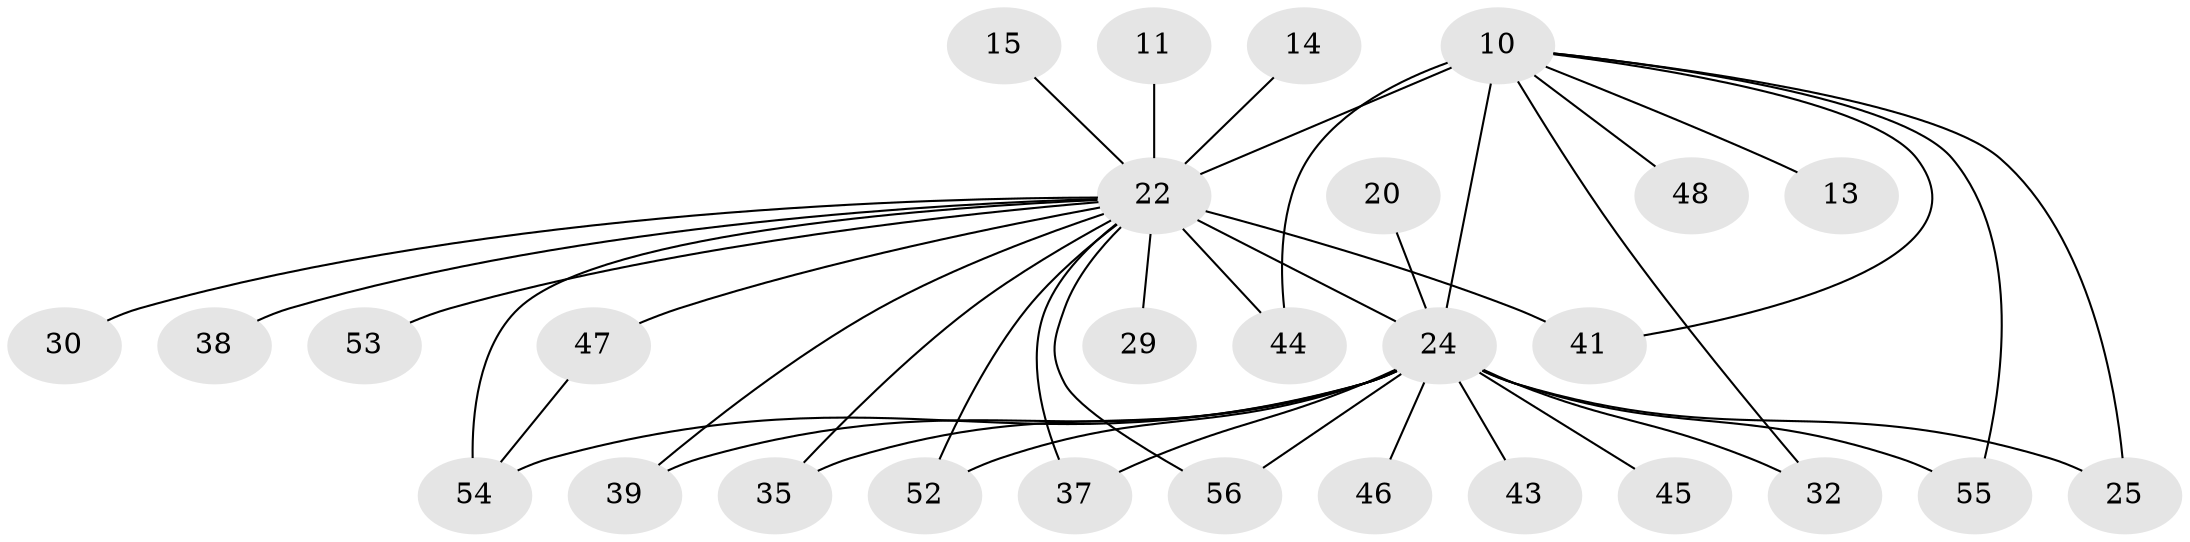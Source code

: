 // original degree distribution, {18: 0.017857142857142856, 19: 0.017857142857142856, 15: 0.017857142857142856, 17: 0.03571428571428571, 13: 0.03571428571428571, 21: 0.017857142857142856, 16: 0.017857142857142856, 14: 0.017857142857142856, 2: 0.6071428571428571, 3: 0.08928571428571429, 4: 0.125}
// Generated by graph-tools (version 1.1) at 2025/45/03/09/25 04:45:42]
// undirected, 28 vertices, 40 edges
graph export_dot {
graph [start="1"]
  node [color=gray90,style=filled];
  10 [super="+8"];
  11;
  13;
  14;
  15;
  20;
  22 [super="+21+4"];
  24 [super="+23+9+5"];
  25;
  29;
  30;
  32 [super="+19"];
  35;
  37;
  38;
  39;
  41;
  43;
  44 [super="+42+34"];
  45;
  46;
  47 [super="+17"];
  48;
  52 [super="+40+51"];
  53;
  54 [super="+18+50"];
  55;
  56 [super="+31+33+49"];
  10 -- 25;
  10 -- 41;
  10 -- 48 [weight=2];
  10 -- 55;
  10 -- 32;
  10 -- 13;
  10 -- 24 [weight=8];
  10 -- 44;
  10 -- 22 [weight=8];
  11 -- 22 [weight=2];
  14 -- 22 [weight=2];
  15 -- 22 [weight=2];
  20 -- 24 [weight=2];
  22 -- 24 [weight=20];
  22 -- 29;
  22 -- 35;
  22 -- 37;
  22 -- 39;
  22 -- 44 [weight=4];
  22 -- 52 [weight=4];
  22 -- 53 [weight=2];
  22 -- 54 [weight=2];
  22 -- 56 [weight=4];
  22 -- 38 [weight=2];
  22 -- 41;
  22 -- 47 [weight=3];
  22 -- 30 [weight=2];
  24 -- 25;
  24 -- 35;
  24 -- 43 [weight=2];
  24 -- 45;
  24 -- 46 [weight=2];
  24 -- 52 [weight=2];
  24 -- 54 [weight=3];
  24 -- 55;
  24 -- 37;
  24 -- 39;
  24 -- 56 [weight=2];
  24 -- 32 [weight=2];
  47 -- 54;
}
